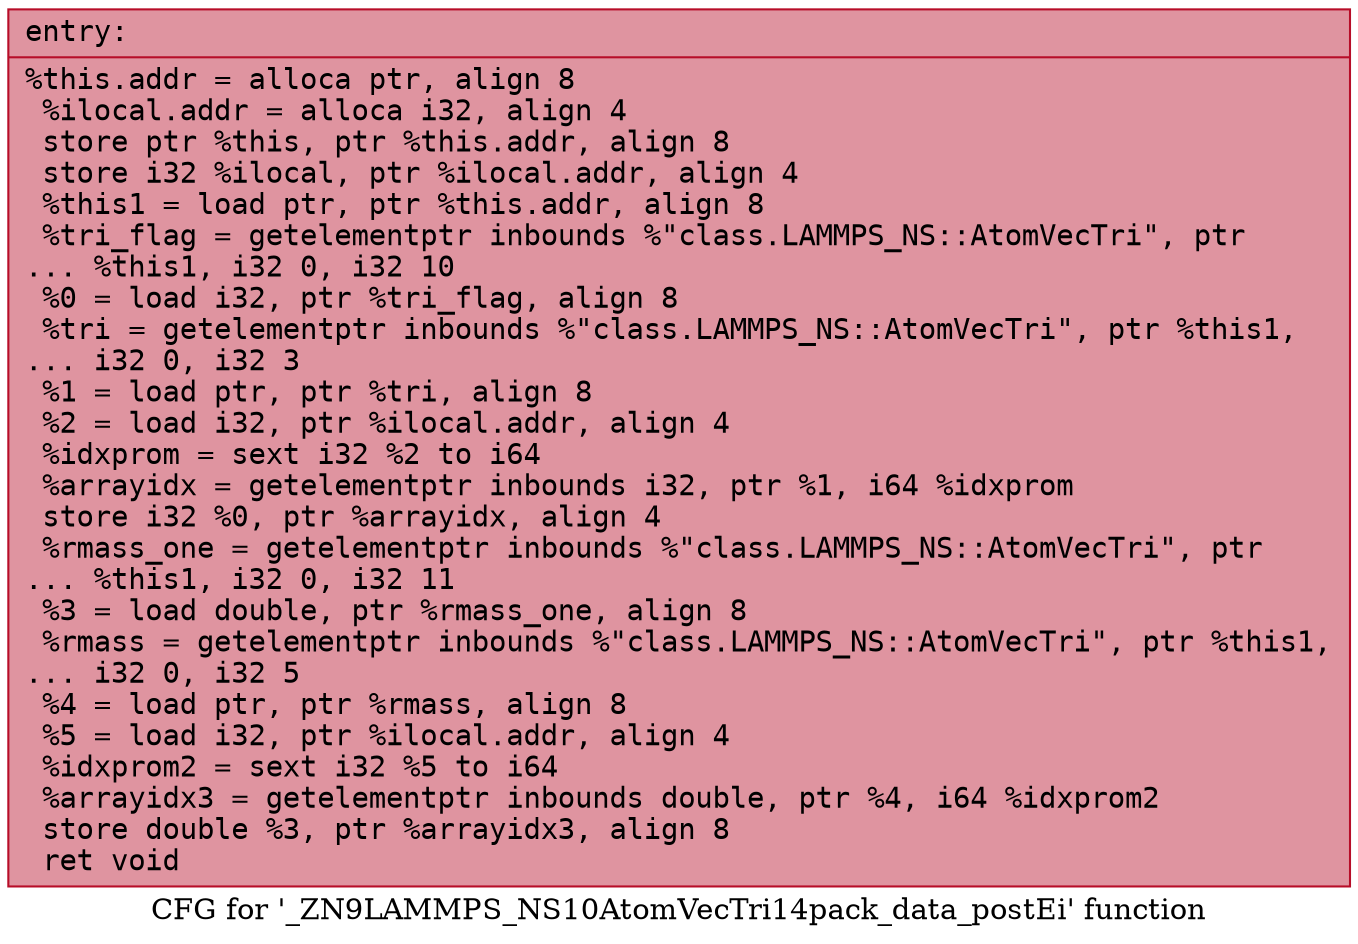 digraph "CFG for '_ZN9LAMMPS_NS10AtomVecTri14pack_data_postEi' function" {
	label="CFG for '_ZN9LAMMPS_NS10AtomVecTri14pack_data_postEi' function";

	Node0x55c2b6758150 [shape=record,color="#b70d28ff", style=filled, fillcolor="#b70d2870" fontname="Courier",label="{entry:\l|  %this.addr = alloca ptr, align 8\l  %ilocal.addr = alloca i32, align 4\l  store ptr %this, ptr %this.addr, align 8\l  store i32 %ilocal, ptr %ilocal.addr, align 4\l  %this1 = load ptr, ptr %this.addr, align 8\l  %tri_flag = getelementptr inbounds %\"class.LAMMPS_NS::AtomVecTri\", ptr\l... %this1, i32 0, i32 10\l  %0 = load i32, ptr %tri_flag, align 8\l  %tri = getelementptr inbounds %\"class.LAMMPS_NS::AtomVecTri\", ptr %this1,\l... i32 0, i32 3\l  %1 = load ptr, ptr %tri, align 8\l  %2 = load i32, ptr %ilocal.addr, align 4\l  %idxprom = sext i32 %2 to i64\l  %arrayidx = getelementptr inbounds i32, ptr %1, i64 %idxprom\l  store i32 %0, ptr %arrayidx, align 4\l  %rmass_one = getelementptr inbounds %\"class.LAMMPS_NS::AtomVecTri\", ptr\l... %this1, i32 0, i32 11\l  %3 = load double, ptr %rmass_one, align 8\l  %rmass = getelementptr inbounds %\"class.LAMMPS_NS::AtomVecTri\", ptr %this1,\l... i32 0, i32 5\l  %4 = load ptr, ptr %rmass, align 8\l  %5 = load i32, ptr %ilocal.addr, align 4\l  %idxprom2 = sext i32 %5 to i64\l  %arrayidx3 = getelementptr inbounds double, ptr %4, i64 %idxprom2\l  store double %3, ptr %arrayidx3, align 8\l  ret void\l}"];
}
